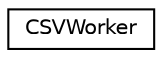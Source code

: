 digraph "Graphical Class Hierarchy"
{
 // INTERACTIVE_SVG=YES
 // LATEX_PDF_SIZE
  edge [fontname="Helvetica",fontsize="10",labelfontname="Helvetica",labelfontsize="10"];
  node [fontname="Helvetica",fontsize="10",shape=record];
  rankdir="LR";
  Node0 [label="CSVWorker",height=0.2,width=0.4,color="black", fillcolor="white", style="filled",URL="$class_c_s_v_worker.html",tooltip=" "];
}
